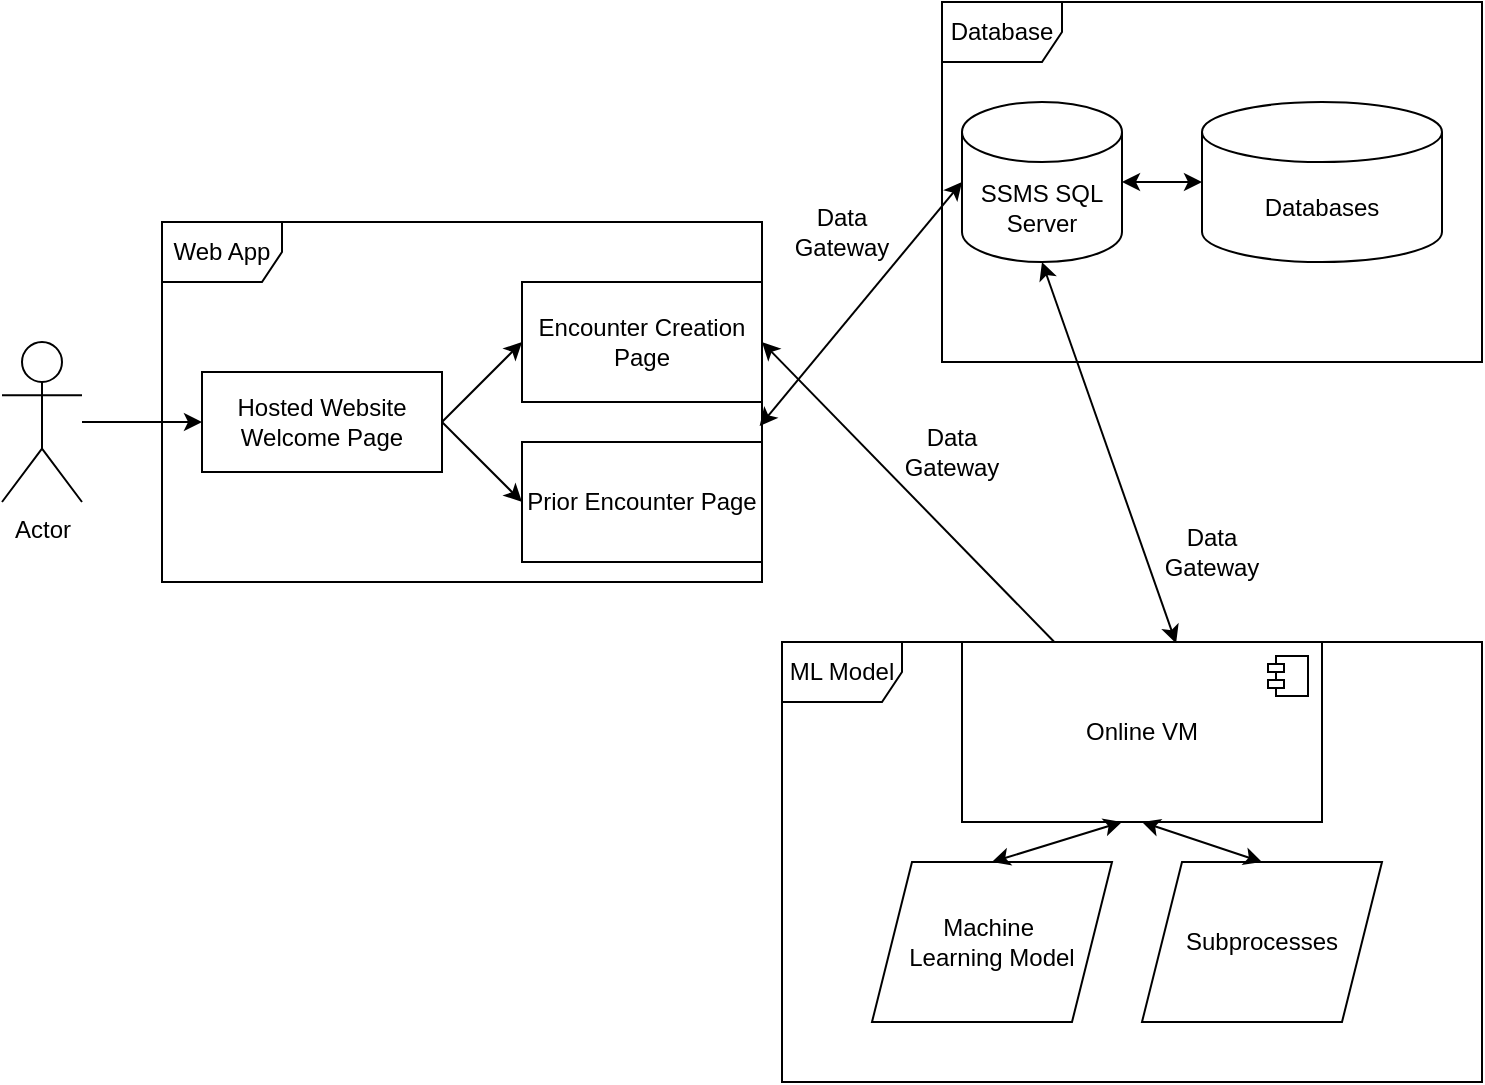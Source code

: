 <mxfile version="24.7.16">
  <diagram name="Page-1" id="wdwIuQdB5oTKPD_E_kBf">
    <mxGraphModel dx="1518" dy="614" grid="1" gridSize="10" guides="1" tooltips="1" connect="1" arrows="1" fold="1" page="1" pageScale="1" pageWidth="850" pageHeight="1100" math="0" shadow="0">
      <root>
        <mxCell id="0" />
        <mxCell id="1" parent="0" />
        <mxCell id="wTYuQ1-PZF-Odj23AbDm-1" value="Actor" style="shape=umlActor;verticalLabelPosition=bottom;verticalAlign=top;html=1;outlineConnect=0;" parent="1" vertex="1">
          <mxGeometry x="40" y="360" width="40" height="80" as="geometry" />
        </mxCell>
        <mxCell id="wTYuQ1-PZF-Odj23AbDm-2" value="Hosted Website&lt;div&gt;Welcome Page&lt;/div&gt;" style="html=1;whiteSpace=wrap;" parent="1" vertex="1">
          <mxGeometry x="140" y="375" width="120" height="50" as="geometry" />
        </mxCell>
        <mxCell id="wTYuQ1-PZF-Odj23AbDm-6" value="" style="endArrow=classic;html=1;rounded=0;entryX=0;entryY=0.5;entryDx=0;entryDy=0;" parent="1" target="wTYuQ1-PZF-Odj23AbDm-2" edge="1">
          <mxGeometry width="50" height="50" relative="1" as="geometry">
            <mxPoint x="80" y="400" as="sourcePoint" />
            <mxPoint x="130" y="350" as="targetPoint" />
          </mxGeometry>
        </mxCell>
        <mxCell id="wTYuQ1-PZF-Odj23AbDm-7" value="" style="endArrow=classic;html=1;rounded=0;" parent="1" edge="1">
          <mxGeometry width="50" height="50" relative="1" as="geometry">
            <mxPoint x="260" y="400" as="sourcePoint" />
            <mxPoint x="300" y="360" as="targetPoint" />
          </mxGeometry>
        </mxCell>
        <mxCell id="wTYuQ1-PZF-Odj23AbDm-8" value="" style="endArrow=classic;html=1;rounded=0;" parent="1" edge="1">
          <mxGeometry width="50" height="50" relative="1" as="geometry">
            <mxPoint x="260" y="400" as="sourcePoint" />
            <mxPoint x="300" y="440" as="targetPoint" />
          </mxGeometry>
        </mxCell>
        <mxCell id="wTYuQ1-PZF-Odj23AbDm-10" value="Encounter Creation Page" style="html=1;whiteSpace=wrap;" parent="1" vertex="1">
          <mxGeometry x="300" y="330" width="120" height="60" as="geometry" />
        </mxCell>
        <mxCell id="wTYuQ1-PZF-Odj23AbDm-11" value="Prior Encounter Page" style="html=1;whiteSpace=wrap;" parent="1" vertex="1">
          <mxGeometry x="300" y="410" width="120" height="60" as="geometry" />
        </mxCell>
        <mxCell id="wTYuQ1-PZF-Odj23AbDm-14" value="SSMS SQL Server" style="shape=cylinder3;whiteSpace=wrap;html=1;boundedLbl=1;backgroundOutline=1;size=15;" parent="1" vertex="1">
          <mxGeometry x="520" y="240" width="80" height="80" as="geometry" />
        </mxCell>
        <mxCell id="wTYuQ1-PZF-Odj23AbDm-16" value="Databases" style="shape=cylinder3;whiteSpace=wrap;html=1;boundedLbl=1;backgroundOutline=1;size=15;" parent="1" vertex="1">
          <mxGeometry x="640" y="240" width="120" height="80" as="geometry" />
        </mxCell>
        <mxCell id="wTYuQ1-PZF-Odj23AbDm-20" value="" style="endArrow=classic;startArrow=classic;html=1;rounded=0;entryX=0;entryY=0.5;entryDx=0;entryDy=0;entryPerimeter=0;" parent="1" target="wTYuQ1-PZF-Odj23AbDm-16" edge="1">
          <mxGeometry width="50" height="50" relative="1" as="geometry">
            <mxPoint x="600" y="280" as="sourcePoint" />
            <mxPoint x="650" y="230" as="targetPoint" />
          </mxGeometry>
        </mxCell>
        <mxCell id="wTYuQ1-PZF-Odj23AbDm-28" value="Online VM" style="html=1;dropTarget=0;whiteSpace=wrap;" parent="1" vertex="1">
          <mxGeometry x="520" y="510" width="180" height="90" as="geometry" />
        </mxCell>
        <mxCell id="wTYuQ1-PZF-Odj23AbDm-29" value="" style="shape=module;jettyWidth=8;jettyHeight=4;" parent="wTYuQ1-PZF-Odj23AbDm-28" vertex="1">
          <mxGeometry x="1" width="20" height="20" relative="1" as="geometry">
            <mxPoint x="-27" y="7" as="offset" />
          </mxGeometry>
        </mxCell>
        <mxCell id="wTYuQ1-PZF-Odj23AbDm-30" value="" style="endArrow=classic;startArrow=classic;html=1;rounded=0;exitX=0.563;exitY=0.003;exitDx=0;exitDy=0;exitPerimeter=0;" parent="1" source="wTYuQ1-PZF-Odj23AbDm-43" edge="1">
          <mxGeometry width="50" height="50" relative="1" as="geometry">
            <mxPoint x="560" y="490" as="sourcePoint" />
            <mxPoint x="560" y="320" as="targetPoint" />
          </mxGeometry>
        </mxCell>
        <mxCell id="wTYuQ1-PZF-Odj23AbDm-32" value="Machine&amp;nbsp;&lt;div&gt;Learning Model&lt;/div&gt;" style="shape=parallelogram;perimeter=parallelogramPerimeter;whiteSpace=wrap;html=1;fixedSize=1;" parent="1" vertex="1">
          <mxGeometry x="475" y="620" width="120" height="80" as="geometry" />
        </mxCell>
        <mxCell id="wTYuQ1-PZF-Odj23AbDm-33" value="Subprocesses" style="shape=parallelogram;perimeter=parallelogramPerimeter;whiteSpace=wrap;html=1;fixedSize=1;" parent="1" vertex="1">
          <mxGeometry x="610" y="620" width="120" height="80" as="geometry" />
        </mxCell>
        <mxCell id="wTYuQ1-PZF-Odj23AbDm-35" value="" style="endArrow=classic;startArrow=classic;html=1;rounded=0;entryX=0.444;entryY=1;entryDx=0;entryDy=0;exitX=0.5;exitY=0;exitDx=0;exitDy=0;entryPerimeter=0;" parent="1" target="wTYuQ1-PZF-Odj23AbDm-28" edge="1" source="wTYuQ1-PZF-Odj23AbDm-32">
          <mxGeometry width="50" height="50" relative="1" as="geometry">
            <mxPoint x="475" y="620" as="sourcePoint" />
            <mxPoint x="525" y="570" as="targetPoint" />
          </mxGeometry>
        </mxCell>
        <mxCell id="wTYuQ1-PZF-Odj23AbDm-37" value="" style="endArrow=classic;startArrow=classic;html=1;rounded=0;entryX=0.5;entryY=1;entryDx=0;entryDy=0;exitX=0.5;exitY=0;exitDx=0;exitDy=0;" parent="1" source="wTYuQ1-PZF-Odj23AbDm-33" target="wTYuQ1-PZF-Odj23AbDm-28" edge="1">
          <mxGeometry width="50" height="50" relative="1" as="geometry">
            <mxPoint x="450" y="540" as="sourcePoint" />
            <mxPoint x="500" y="490" as="targetPoint" />
          </mxGeometry>
        </mxCell>
        <mxCell id="wTYuQ1-PZF-Odj23AbDm-40" value="" style="endArrow=classic;html=1;rounded=0;entryX=1;entryY=0.5;entryDx=0;entryDy=0;" parent="1" source="wTYuQ1-PZF-Odj23AbDm-28" target="wTYuQ1-PZF-Odj23AbDm-10" edge="1">
          <mxGeometry width="50" height="50" relative="1" as="geometry">
            <mxPoint x="560" y="490" as="sourcePoint" />
            <mxPoint x="610" y="440" as="targetPoint" />
          </mxGeometry>
        </mxCell>
        <mxCell id="wTYuQ1-PZF-Odj23AbDm-41" value="Web App" style="shape=umlFrame;whiteSpace=wrap;html=1;pointerEvents=0;" parent="1" vertex="1">
          <mxGeometry x="120" y="300" width="300" height="180" as="geometry" />
        </mxCell>
        <mxCell id="wTYuQ1-PZF-Odj23AbDm-42" value="Database" style="shape=umlFrame;whiteSpace=wrap;html=1;pointerEvents=0;" parent="1" vertex="1">
          <mxGeometry x="510" y="190" width="270" height="180" as="geometry" />
        </mxCell>
        <mxCell id="wTYuQ1-PZF-Odj23AbDm-43" value="ML Model" style="shape=umlFrame;whiteSpace=wrap;html=1;pointerEvents=0;" parent="1" vertex="1">
          <mxGeometry x="430" y="510" width="350" height="220" as="geometry" />
        </mxCell>
        <mxCell id="wTYuQ1-PZF-Odj23AbDm-44" value="Data Gateway" style="text;html=1;align=center;verticalAlign=middle;whiteSpace=wrap;rounded=0;" parent="1" vertex="1">
          <mxGeometry x="430" y="290" width="60" height="30" as="geometry" />
        </mxCell>
        <mxCell id="wTYuQ1-PZF-Odj23AbDm-45" value="Data Gateway" style="text;html=1;align=center;verticalAlign=middle;whiteSpace=wrap;rounded=0;" parent="1" vertex="1">
          <mxGeometry x="615" y="450" width="60" height="30" as="geometry" />
        </mxCell>
        <mxCell id="wTYuQ1-PZF-Odj23AbDm-47" value="Data Gateway" style="text;html=1;align=center;verticalAlign=middle;whiteSpace=wrap;rounded=0;" parent="1" vertex="1">
          <mxGeometry x="485" y="400" width="60" height="30" as="geometry" />
        </mxCell>
        <mxCell id="GIXz-ZWGdycjYz5exDiz-1" value="" style="endArrow=classic;startArrow=classic;html=1;rounded=0;exitX=0.996;exitY=0.567;exitDx=0;exitDy=0;exitPerimeter=0;entryX=0;entryY=0.5;entryDx=0;entryDy=0;entryPerimeter=0;" edge="1" parent="1" source="wTYuQ1-PZF-Odj23AbDm-41" target="wTYuQ1-PZF-Odj23AbDm-14">
          <mxGeometry width="50" height="50" relative="1" as="geometry">
            <mxPoint x="400" y="440" as="sourcePoint" />
            <mxPoint x="450" y="390" as="targetPoint" />
          </mxGeometry>
        </mxCell>
      </root>
    </mxGraphModel>
  </diagram>
</mxfile>
